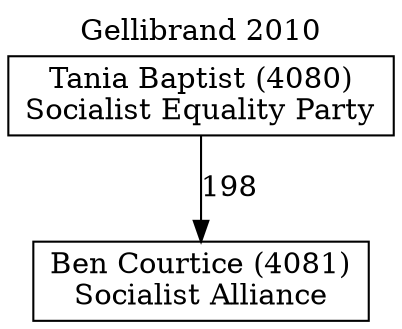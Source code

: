 // House preference flow
digraph "Ben Courtice (4081)_Gellibrand_2010" {
	graph [label="Gellibrand 2010" labelloc=t mclimit=10]
	node [shape=box]
	"Ben Courtice (4081)" [label="Ben Courtice (4081)
Socialist Alliance"]
	"Tania Baptist (4080)" [label="Tania Baptist (4080)
Socialist Equality Party"]
	"Tania Baptist (4080)" -> "Ben Courtice (4081)" [label=198]
}
